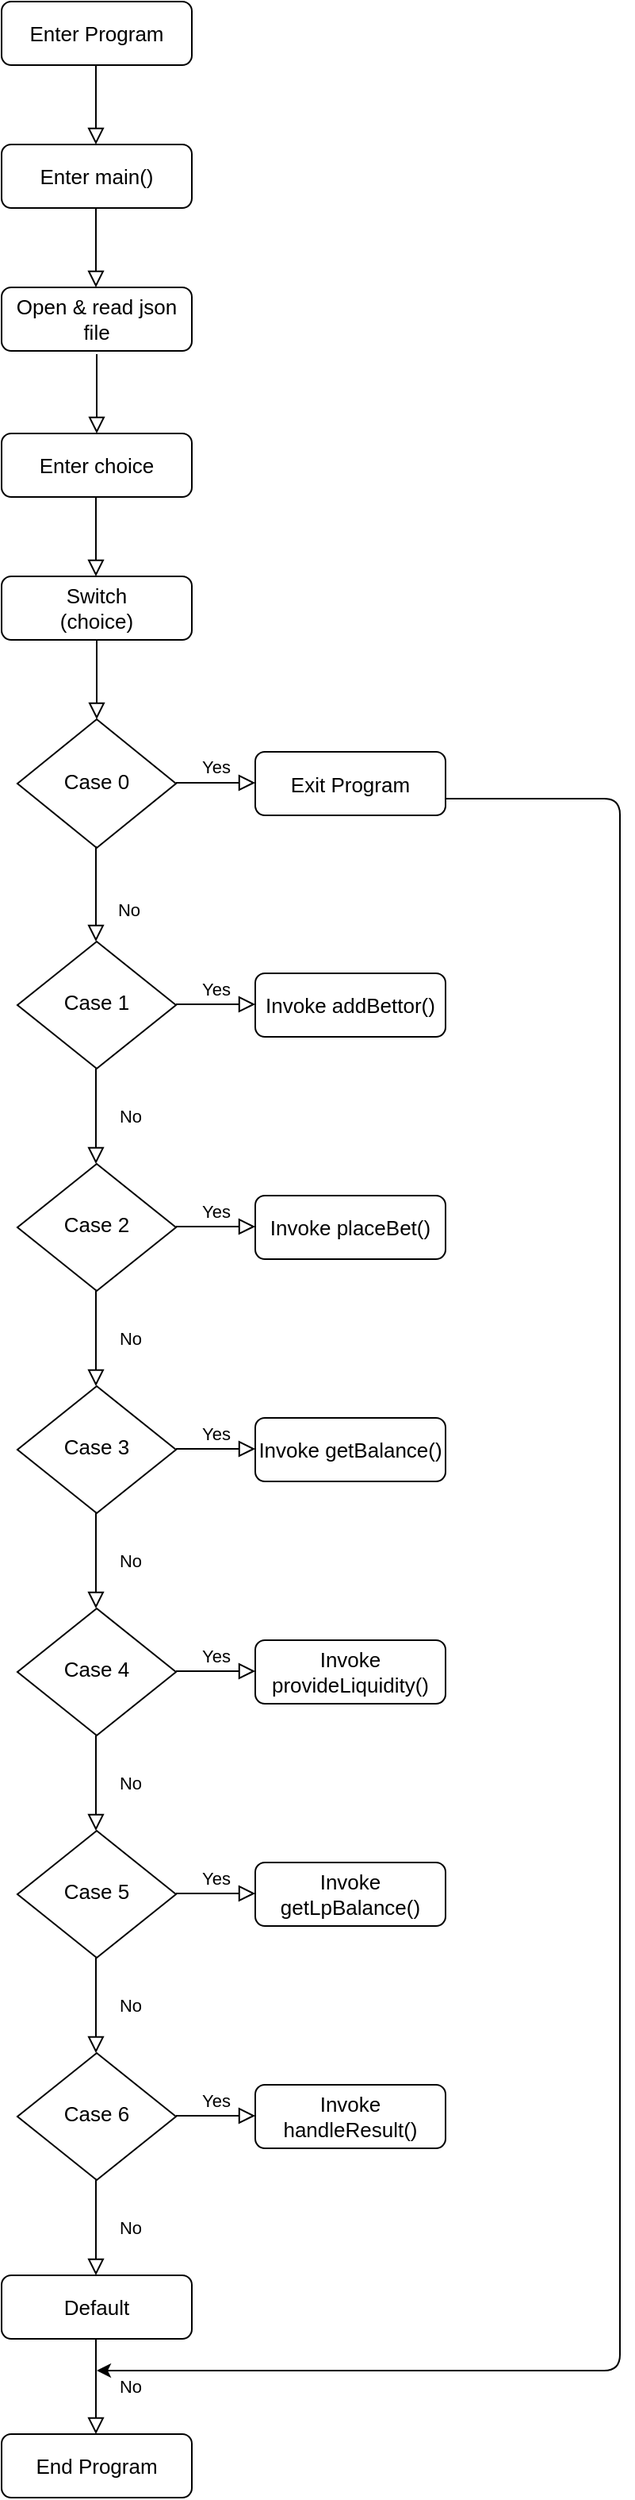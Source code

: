 <mxfile version="14.8.2" type="github">
  <diagram id="C5RBs43oDa-KdzZeNtuy" name="Page-1">
    <mxGraphModel dx="803" dy="2803" grid="1" gridSize="10" guides="1" tooltips="1" connect="1" arrows="1" fold="1" page="1" pageScale="1" pageWidth="827" pageHeight="1169" math="0" shadow="0">
      <root>
        <mxCell id="WIyWlLk6GJQsqaUBKTNV-0" />
        <mxCell id="WIyWlLk6GJQsqaUBKTNV-1" parent="WIyWlLk6GJQsqaUBKTNV-0" />
        <mxCell id="WIyWlLk6GJQsqaUBKTNV-2" value="" style="rounded=0;html=1;jettySize=auto;orthogonalLoop=1;fontSize=11;endArrow=block;endFill=0;endSize=8;strokeWidth=1;shadow=0;labelBackgroundColor=none;edgeStyle=orthogonalEdgeStyle;" parent="WIyWlLk6GJQsqaUBKTNV-1" source="WIyWlLk6GJQsqaUBKTNV-3" target="WIyWlLk6GJQsqaUBKTNV-6" edge="1">
          <mxGeometry relative="1" as="geometry" />
        </mxCell>
        <mxCell id="WIyWlLk6GJQsqaUBKTNV-3" value="&lt;font style=&quot;font-size: 13px&quot;&gt;Switch&lt;br&gt;(choice)&lt;/font&gt;" style="rounded=1;whiteSpace=wrap;html=1;fontSize=12;glass=0;strokeWidth=1;shadow=0;" parent="WIyWlLk6GJQsqaUBKTNV-1" vertex="1">
          <mxGeometry x="160" y="-1830" width="120" height="40" as="geometry" />
        </mxCell>
        <mxCell id="WIyWlLk6GJQsqaUBKTNV-6" value="&lt;font style=&quot;font-size: 13px&quot;&gt;Case 0&lt;/font&gt;" style="rhombus;whiteSpace=wrap;html=1;shadow=0;fontFamily=Helvetica;fontSize=12;align=center;strokeWidth=1;spacing=6;spacingTop=-4;" parent="WIyWlLk6GJQsqaUBKTNV-1" vertex="1">
          <mxGeometry x="170" y="-1740" width="100" height="81" as="geometry" />
        </mxCell>
        <mxCell id="WIyWlLk6GJQsqaUBKTNV-7" value="&lt;font style=&quot;font-size: 13px&quot;&gt;Exit Program&lt;/font&gt;" style="rounded=1;whiteSpace=wrap;html=1;fontSize=12;glass=0;strokeWidth=1;shadow=0;" parent="WIyWlLk6GJQsqaUBKTNV-1" vertex="1">
          <mxGeometry x="320" y="-1719.5" width="120" height="40" as="geometry" />
        </mxCell>
        <mxCell id="WIyWlLk6GJQsqaUBKTNV-10" value="&lt;font style=&quot;font-size: 13px&quot;&gt;Case 1&lt;/font&gt;" style="rhombus;whiteSpace=wrap;html=1;shadow=0;fontFamily=Helvetica;fontSize=12;align=center;strokeWidth=1;spacing=6;spacingTop=-4;" parent="WIyWlLk6GJQsqaUBKTNV-1" vertex="1">
          <mxGeometry x="170" y="-1600" width="100" height="80" as="geometry" />
        </mxCell>
        <mxCell id="WIyWlLk6GJQsqaUBKTNV-11" value="&lt;span style=&quot;font-size: 13px&quot;&gt;Default&lt;/span&gt;" style="rounded=1;whiteSpace=wrap;html=1;fontSize=12;glass=0;strokeWidth=1;shadow=0;" parent="WIyWlLk6GJQsqaUBKTNV-1" vertex="1">
          <mxGeometry x="160" y="-760" width="120" height="40" as="geometry" />
        </mxCell>
        <mxCell id="WIyWlLk6GJQsqaUBKTNV-12" value="&lt;font style=&quot;font-size: 13px&quot;&gt;Invoke addBettor()&lt;/font&gt;" style="rounded=1;whiteSpace=wrap;html=1;fontSize=12;glass=0;strokeWidth=1;shadow=0;" parent="WIyWlLk6GJQsqaUBKTNV-1" vertex="1">
          <mxGeometry x="320" y="-1580" width="120" height="40" as="geometry" />
        </mxCell>
        <mxCell id="14BzKTtDmi_PYct_4-pI-0" value="&lt;font style=&quot;font-size: 13px&quot;&gt;Enter choice&lt;/font&gt;" style="rounded=1;whiteSpace=wrap;html=1;fontSize=12;glass=0;strokeWidth=1;shadow=0;" vertex="1" parent="WIyWlLk6GJQsqaUBKTNV-1">
          <mxGeometry x="160" y="-1920" width="120" height="40" as="geometry" />
        </mxCell>
        <mxCell id="14BzKTtDmi_PYct_4-pI-3" value="&lt;font style=&quot;font-size: 13px&quot;&gt;Enter Program&lt;/font&gt;" style="rounded=1;whiteSpace=wrap;html=1;fontSize=12;glass=0;strokeWidth=1;shadow=0;" vertex="1" parent="WIyWlLk6GJQsqaUBKTNV-1">
          <mxGeometry x="160" y="-2192" width="120" height="40" as="geometry" />
        </mxCell>
        <mxCell id="14BzKTtDmi_PYct_4-pI-6" value="" style="rounded=0;html=1;jettySize=auto;orthogonalLoop=1;fontSize=11;endArrow=block;endFill=0;endSize=8;strokeWidth=1;shadow=0;labelBackgroundColor=none;edgeStyle=orthogonalEdgeStyle;" edge="1" parent="WIyWlLk6GJQsqaUBKTNV-1">
          <mxGeometry relative="1" as="geometry">
            <mxPoint x="219.5" y="-1880" as="sourcePoint" />
            <mxPoint x="219.5" y="-1830" as="targetPoint" />
          </mxGeometry>
        </mxCell>
        <mxCell id="14BzKTtDmi_PYct_4-pI-8" value="&lt;font style=&quot;font-size: 13px&quot;&gt;Case 2&lt;/font&gt;" style="rhombus;whiteSpace=wrap;html=1;shadow=0;fontFamily=Helvetica;fontSize=12;align=center;strokeWidth=1;spacing=6;spacingTop=-4;" vertex="1" parent="WIyWlLk6GJQsqaUBKTNV-1">
          <mxGeometry x="170" y="-1460" width="100" height="80" as="geometry" />
        </mxCell>
        <mxCell id="14BzKTtDmi_PYct_4-pI-9" value="&lt;font style=&quot;font-size: 13px&quot;&gt;Case 3&lt;/font&gt;" style="rhombus;whiteSpace=wrap;html=1;shadow=0;fontFamily=Helvetica;fontSize=12;align=center;strokeWidth=1;spacing=6;spacingTop=-4;" vertex="1" parent="WIyWlLk6GJQsqaUBKTNV-1">
          <mxGeometry x="170" y="-1320" width="100" height="80" as="geometry" />
        </mxCell>
        <mxCell id="14BzKTtDmi_PYct_4-pI-11" value="&lt;font style=&quot;font-size: 13px&quot;&gt;Case 4&lt;/font&gt;" style="rhombus;whiteSpace=wrap;html=1;shadow=0;fontFamily=Helvetica;fontSize=12;align=center;strokeWidth=1;spacing=6;spacingTop=-4;" vertex="1" parent="WIyWlLk6GJQsqaUBKTNV-1">
          <mxGeometry x="170" y="-1180" width="100" height="80" as="geometry" />
        </mxCell>
        <mxCell id="14BzKTtDmi_PYct_4-pI-12" value="&lt;font style=&quot;font-size: 13px&quot;&gt;Case 5&lt;/font&gt;" style="rhombus;whiteSpace=wrap;html=1;shadow=0;fontFamily=Helvetica;fontSize=12;align=center;strokeWidth=1;spacing=6;spacingTop=-4;" vertex="1" parent="WIyWlLk6GJQsqaUBKTNV-1">
          <mxGeometry x="170" y="-1040" width="100" height="80" as="geometry" />
        </mxCell>
        <mxCell id="14BzKTtDmi_PYct_4-pI-27" value="Yes" style="edgeStyle=orthogonalEdgeStyle;rounded=0;html=1;jettySize=auto;orthogonalLoop=1;fontSize=11;endArrow=block;endFill=0;endSize=8;strokeWidth=1;shadow=0;labelBackgroundColor=none;" edge="1" parent="WIyWlLk6GJQsqaUBKTNV-1">
          <mxGeometry y="10" relative="1" as="geometry">
            <mxPoint as="offset" />
            <mxPoint x="270" y="-1700" as="sourcePoint" />
            <mxPoint x="320" y="-1700" as="targetPoint" />
          </mxGeometry>
        </mxCell>
        <mxCell id="14BzKTtDmi_PYct_4-pI-31" value="Yes" style="edgeStyle=orthogonalEdgeStyle;rounded=0;html=1;jettySize=auto;orthogonalLoop=1;fontSize=11;endArrow=block;endFill=0;endSize=8;strokeWidth=1;shadow=0;labelBackgroundColor=none;" edge="1" parent="WIyWlLk6GJQsqaUBKTNV-1">
          <mxGeometry y="10" relative="1" as="geometry">
            <mxPoint as="offset" />
            <mxPoint x="270" y="-1560.5" as="sourcePoint" />
            <mxPoint x="320" y="-1560.5" as="targetPoint" />
          </mxGeometry>
        </mxCell>
        <mxCell id="14BzKTtDmi_PYct_4-pI-33" value="No" style="rounded=0;html=1;jettySize=auto;orthogonalLoop=1;fontSize=11;endArrow=block;endFill=0;endSize=8;strokeWidth=1;shadow=0;labelBackgroundColor=none;edgeStyle=orthogonalEdgeStyle;" edge="1" parent="WIyWlLk6GJQsqaUBKTNV-1">
          <mxGeometry x="0.333" y="20" relative="1" as="geometry">
            <mxPoint as="offset" />
            <mxPoint x="219.5" y="-1660" as="sourcePoint" />
            <mxPoint x="219.5" y="-1600" as="targetPoint" />
          </mxGeometry>
        </mxCell>
        <mxCell id="14BzKTtDmi_PYct_4-pI-34" value="No" style="rounded=0;html=1;jettySize=auto;orthogonalLoop=1;fontSize=11;endArrow=block;endFill=0;endSize=8;strokeWidth=1;shadow=0;labelBackgroundColor=none;edgeStyle=orthogonalEdgeStyle;" edge="1" parent="WIyWlLk6GJQsqaUBKTNV-1">
          <mxGeometry y="21" relative="1" as="geometry">
            <mxPoint as="offset" />
            <mxPoint x="219.5" y="-960" as="sourcePoint" />
            <mxPoint x="219.5" y="-900" as="targetPoint" />
          </mxGeometry>
        </mxCell>
        <mxCell id="14BzKTtDmi_PYct_4-pI-36" value="No" style="rounded=0;html=1;jettySize=auto;orthogonalLoop=1;fontSize=11;endArrow=block;endFill=0;endSize=8;strokeWidth=1;shadow=0;labelBackgroundColor=none;edgeStyle=orthogonalEdgeStyle;" edge="1" parent="WIyWlLk6GJQsqaUBKTNV-1">
          <mxGeometry y="21" relative="1" as="geometry">
            <mxPoint as="offset" />
            <mxPoint x="219.5" y="-1100" as="sourcePoint" />
            <mxPoint x="219.5" y="-1040" as="targetPoint" />
            <Array as="points">
              <mxPoint x="220" y="-1060" />
              <mxPoint x="220" y="-1060" />
            </Array>
          </mxGeometry>
        </mxCell>
        <mxCell id="14BzKTtDmi_PYct_4-pI-41" value="No" style="rounded=0;html=1;jettySize=auto;orthogonalLoop=1;fontSize=11;endArrow=block;endFill=0;endSize=8;strokeWidth=1;shadow=0;labelBackgroundColor=none;edgeStyle=orthogonalEdgeStyle;" edge="1" parent="WIyWlLk6GJQsqaUBKTNV-1">
          <mxGeometry y="21" relative="1" as="geometry">
            <mxPoint as="offset" />
            <mxPoint x="219.5" y="-1520" as="sourcePoint" />
            <mxPoint x="219.5" y="-1460" as="targetPoint" />
          </mxGeometry>
        </mxCell>
        <mxCell id="14BzKTtDmi_PYct_4-pI-42" value="No" style="rounded=0;html=1;jettySize=auto;orthogonalLoop=1;fontSize=11;endArrow=block;endFill=0;endSize=8;strokeWidth=1;shadow=0;labelBackgroundColor=none;edgeStyle=orthogonalEdgeStyle;" edge="1" parent="WIyWlLk6GJQsqaUBKTNV-1">
          <mxGeometry y="21" relative="1" as="geometry">
            <mxPoint as="offset" />
            <mxPoint x="219.5" y="-1380" as="sourcePoint" />
            <mxPoint x="219.5" y="-1320" as="targetPoint" />
          </mxGeometry>
        </mxCell>
        <mxCell id="14BzKTtDmi_PYct_4-pI-43" value="No" style="rounded=0;html=1;jettySize=auto;orthogonalLoop=1;fontSize=11;endArrow=block;endFill=0;endSize=8;strokeWidth=1;shadow=0;labelBackgroundColor=none;edgeStyle=orthogonalEdgeStyle;" edge="1" parent="WIyWlLk6GJQsqaUBKTNV-1">
          <mxGeometry y="21" relative="1" as="geometry">
            <mxPoint as="offset" />
            <mxPoint x="219.5" y="-1240" as="sourcePoint" />
            <mxPoint x="219.5" y="-1180" as="targetPoint" />
          </mxGeometry>
        </mxCell>
        <mxCell id="14BzKTtDmi_PYct_4-pI-44" value="No" style="rounded=0;html=1;jettySize=auto;orthogonalLoop=1;fontSize=11;endArrow=block;endFill=0;endSize=8;strokeWidth=1;shadow=0;labelBackgroundColor=none;edgeStyle=orthogonalEdgeStyle;" edge="1" parent="WIyWlLk6GJQsqaUBKTNV-1">
          <mxGeometry y="21" relative="1" as="geometry">
            <mxPoint as="offset" />
            <mxPoint x="219.5" y="-820" as="sourcePoint" />
            <mxPoint x="219.5" y="-760" as="targetPoint" />
          </mxGeometry>
        </mxCell>
        <mxCell id="14BzKTtDmi_PYct_4-pI-45" value="&lt;font style=&quot;font-size: 13px&quot;&gt;Case 6&lt;/font&gt;" style="rhombus;whiteSpace=wrap;html=1;shadow=0;fontFamily=Helvetica;fontSize=12;align=center;strokeWidth=1;spacing=6;spacingTop=-4;" vertex="1" parent="WIyWlLk6GJQsqaUBKTNV-1">
          <mxGeometry x="170" y="-900" width="100" height="80" as="geometry" />
        </mxCell>
        <mxCell id="14BzKTtDmi_PYct_4-pI-46" value="" style="rounded=0;html=1;jettySize=auto;orthogonalLoop=1;fontSize=11;endArrow=block;endFill=0;endSize=8;strokeWidth=1;shadow=0;labelBackgroundColor=none;edgeStyle=orthogonalEdgeStyle;" edge="1" parent="WIyWlLk6GJQsqaUBKTNV-1">
          <mxGeometry relative="1" as="geometry">
            <mxPoint x="219.5" y="-2152" as="sourcePoint" />
            <mxPoint x="219.5" y="-2102" as="targetPoint" />
          </mxGeometry>
        </mxCell>
        <mxCell id="14BzKTtDmi_PYct_4-pI-47" value="&lt;font style=&quot;font-size: 13px&quot;&gt;Enter main()&lt;/font&gt;" style="rounded=1;whiteSpace=wrap;html=1;fontSize=12;glass=0;strokeWidth=1;shadow=0;" vertex="1" parent="WIyWlLk6GJQsqaUBKTNV-1">
          <mxGeometry x="160" y="-2102" width="120" height="40" as="geometry" />
        </mxCell>
        <mxCell id="14BzKTtDmi_PYct_4-pI-48" value="" style="rounded=0;html=1;jettySize=auto;orthogonalLoop=1;fontSize=11;endArrow=block;endFill=0;endSize=8;strokeWidth=1;shadow=0;labelBackgroundColor=none;edgeStyle=orthogonalEdgeStyle;" edge="1" parent="WIyWlLk6GJQsqaUBKTNV-1">
          <mxGeometry relative="1" as="geometry">
            <mxPoint x="219.5" y="-2062" as="sourcePoint" />
            <mxPoint x="219.5" y="-2012" as="targetPoint" />
          </mxGeometry>
        </mxCell>
        <mxCell id="14BzKTtDmi_PYct_4-pI-49" value="&lt;font style=&quot;font-size: 13px&quot;&gt;Open &amp;amp; read json file&lt;/font&gt;" style="rounded=1;whiteSpace=wrap;html=1;fontSize=12;glass=0;strokeWidth=1;shadow=0;" vertex="1" parent="WIyWlLk6GJQsqaUBKTNV-1">
          <mxGeometry x="160" y="-2012" width="120" height="40" as="geometry" />
        </mxCell>
        <mxCell id="14BzKTtDmi_PYct_4-pI-50" value="" style="rounded=0;html=1;jettySize=auto;orthogonalLoop=1;fontSize=11;endArrow=block;endFill=0;endSize=8;strokeWidth=1;shadow=0;labelBackgroundColor=none;edgeStyle=orthogonalEdgeStyle;" edge="1" parent="WIyWlLk6GJQsqaUBKTNV-1">
          <mxGeometry relative="1" as="geometry">
            <mxPoint x="220" y="-1970" as="sourcePoint" />
            <mxPoint x="220" y="-1920" as="targetPoint" />
          </mxGeometry>
        </mxCell>
        <mxCell id="14BzKTtDmi_PYct_4-pI-51" value="Yes" style="edgeStyle=orthogonalEdgeStyle;rounded=0;html=1;jettySize=auto;orthogonalLoop=1;fontSize=11;endArrow=block;endFill=0;endSize=8;strokeWidth=1;shadow=0;labelBackgroundColor=none;" edge="1" parent="WIyWlLk6GJQsqaUBKTNV-1">
          <mxGeometry y="10" relative="1" as="geometry">
            <mxPoint as="offset" />
            <mxPoint x="270" y="-1420.5" as="sourcePoint" />
            <mxPoint x="320" y="-1420.5" as="targetPoint" />
          </mxGeometry>
        </mxCell>
        <mxCell id="14BzKTtDmi_PYct_4-pI-52" value="Yes" style="edgeStyle=orthogonalEdgeStyle;rounded=0;html=1;jettySize=auto;orthogonalLoop=1;fontSize=11;endArrow=block;endFill=0;endSize=8;strokeWidth=1;shadow=0;labelBackgroundColor=none;" edge="1" parent="WIyWlLk6GJQsqaUBKTNV-1">
          <mxGeometry y="10" relative="1" as="geometry">
            <mxPoint as="offset" />
            <mxPoint x="270" y="-1280.5" as="sourcePoint" />
            <mxPoint x="320" y="-1280.5" as="targetPoint" />
          </mxGeometry>
        </mxCell>
        <mxCell id="14BzKTtDmi_PYct_4-pI-53" value="Yes" style="edgeStyle=orthogonalEdgeStyle;rounded=0;html=1;jettySize=auto;orthogonalLoop=1;fontSize=11;endArrow=block;endFill=0;endSize=8;strokeWidth=1;shadow=0;labelBackgroundColor=none;" edge="1" parent="WIyWlLk6GJQsqaUBKTNV-1">
          <mxGeometry y="10" relative="1" as="geometry">
            <mxPoint as="offset" />
            <mxPoint x="270" y="-1140.5" as="sourcePoint" />
            <mxPoint x="320" y="-1140.5" as="targetPoint" />
          </mxGeometry>
        </mxCell>
        <mxCell id="14BzKTtDmi_PYct_4-pI-54" value="Yes" style="edgeStyle=orthogonalEdgeStyle;rounded=0;html=1;jettySize=auto;orthogonalLoop=1;fontSize=11;endArrow=block;endFill=0;endSize=8;strokeWidth=1;shadow=0;labelBackgroundColor=none;" edge="1" parent="WIyWlLk6GJQsqaUBKTNV-1">
          <mxGeometry y="10" relative="1" as="geometry">
            <mxPoint as="offset" />
            <mxPoint x="270" y="-1000.5" as="sourcePoint" />
            <mxPoint x="320" y="-1000.5" as="targetPoint" />
          </mxGeometry>
        </mxCell>
        <mxCell id="14BzKTtDmi_PYct_4-pI-55" value="Yes" style="edgeStyle=orthogonalEdgeStyle;rounded=0;html=1;jettySize=auto;orthogonalLoop=1;fontSize=11;endArrow=block;endFill=0;endSize=8;strokeWidth=1;shadow=0;labelBackgroundColor=none;" edge="1" parent="WIyWlLk6GJQsqaUBKTNV-1">
          <mxGeometry y="10" relative="1" as="geometry">
            <mxPoint as="offset" />
            <mxPoint x="270" y="-860.5" as="sourcePoint" />
            <mxPoint x="320" y="-860.5" as="targetPoint" />
          </mxGeometry>
        </mxCell>
        <mxCell id="14BzKTtDmi_PYct_4-pI-56" value="&lt;font style=&quot;font-size: 13px&quot;&gt;Invoke handleResult()&lt;/font&gt;" style="rounded=1;whiteSpace=wrap;html=1;fontSize=12;glass=0;strokeWidth=1;shadow=0;" vertex="1" parent="WIyWlLk6GJQsqaUBKTNV-1">
          <mxGeometry x="320" y="-880" width="120" height="40" as="geometry" />
        </mxCell>
        <mxCell id="14BzKTtDmi_PYct_4-pI-57" value="&lt;font style=&quot;font-size: 13px&quot;&gt;Invoke getLpBalance()&lt;/font&gt;" style="rounded=1;whiteSpace=wrap;html=1;fontSize=12;glass=0;strokeWidth=1;shadow=0;" vertex="1" parent="WIyWlLk6GJQsqaUBKTNV-1">
          <mxGeometry x="320" y="-1020" width="120" height="40" as="geometry" />
        </mxCell>
        <mxCell id="14BzKTtDmi_PYct_4-pI-58" value="&lt;font style=&quot;font-size: 13px&quot;&gt;Invoke provideLiquidity()&lt;/font&gt;" style="rounded=1;whiteSpace=wrap;html=1;fontSize=12;glass=0;strokeWidth=1;shadow=0;" vertex="1" parent="WIyWlLk6GJQsqaUBKTNV-1">
          <mxGeometry x="320" y="-1160" width="120" height="40" as="geometry" />
        </mxCell>
        <mxCell id="14BzKTtDmi_PYct_4-pI-59" value="&lt;font style=&quot;font-size: 13px&quot;&gt;Invoke getBalance()&lt;/font&gt;" style="rounded=1;whiteSpace=wrap;html=1;fontSize=12;glass=0;strokeWidth=1;shadow=0;" vertex="1" parent="WIyWlLk6GJQsqaUBKTNV-1">
          <mxGeometry x="320" y="-1300" width="120" height="40" as="geometry" />
        </mxCell>
        <mxCell id="14BzKTtDmi_PYct_4-pI-60" value="&lt;font style=&quot;font-size: 13px&quot;&gt;Invoke placeBet()&lt;/font&gt;" style="rounded=1;whiteSpace=wrap;html=1;fontSize=12;glass=0;strokeWidth=1;shadow=0;" vertex="1" parent="WIyWlLk6GJQsqaUBKTNV-1">
          <mxGeometry x="320" y="-1440" width="120" height="40" as="geometry" />
        </mxCell>
        <mxCell id="14BzKTtDmi_PYct_4-pI-61" value="&lt;font style=&quot;font-size: 13px&quot;&gt;End Program&lt;/font&gt;" style="rounded=1;whiteSpace=wrap;html=1;fontSize=12;glass=0;strokeWidth=1;shadow=0;" vertex="1" parent="WIyWlLk6GJQsqaUBKTNV-1">
          <mxGeometry x="160" y="-660" width="120" height="40" as="geometry" />
        </mxCell>
        <mxCell id="14BzKTtDmi_PYct_4-pI-62" value="No" style="rounded=0;html=1;jettySize=auto;orthogonalLoop=1;fontSize=11;endArrow=block;endFill=0;endSize=8;strokeWidth=1;shadow=0;labelBackgroundColor=none;edgeStyle=orthogonalEdgeStyle;" edge="1" parent="WIyWlLk6GJQsqaUBKTNV-1">
          <mxGeometry y="21" relative="1" as="geometry">
            <mxPoint as="offset" />
            <mxPoint x="219.5" y="-720" as="sourcePoint" />
            <mxPoint x="219.5" y="-660" as="targetPoint" />
          </mxGeometry>
        </mxCell>
        <mxCell id="14BzKTtDmi_PYct_4-pI-64" value="" style="edgeStyle=elbowEdgeStyle;elbow=horizontal;endArrow=classic;html=1;" edge="1" parent="WIyWlLk6GJQsqaUBKTNV-1">
          <mxGeometry width="50" height="50" relative="1" as="geometry">
            <mxPoint x="440" y="-1690" as="sourcePoint" />
            <mxPoint x="220" y="-700" as="targetPoint" />
            <Array as="points">
              <mxPoint x="550" y="-1190" />
            </Array>
          </mxGeometry>
        </mxCell>
      </root>
    </mxGraphModel>
  </diagram>
</mxfile>
